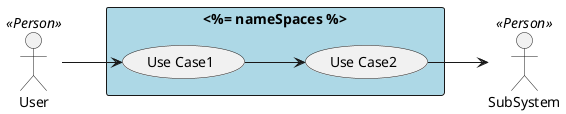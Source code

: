 @startuml

left to right direction

actor :User: <<Person>>
actor :SubSystem: <<Person>>


rectangle "<%= nameSpaces %>" #lightBlue {
UseCase UC1  as "Use Case1"
UseCase UC2  as "Use Case2"


User --> UC1
UC1 --> UC2
UC2 --> SubSystem
}

@enduml
